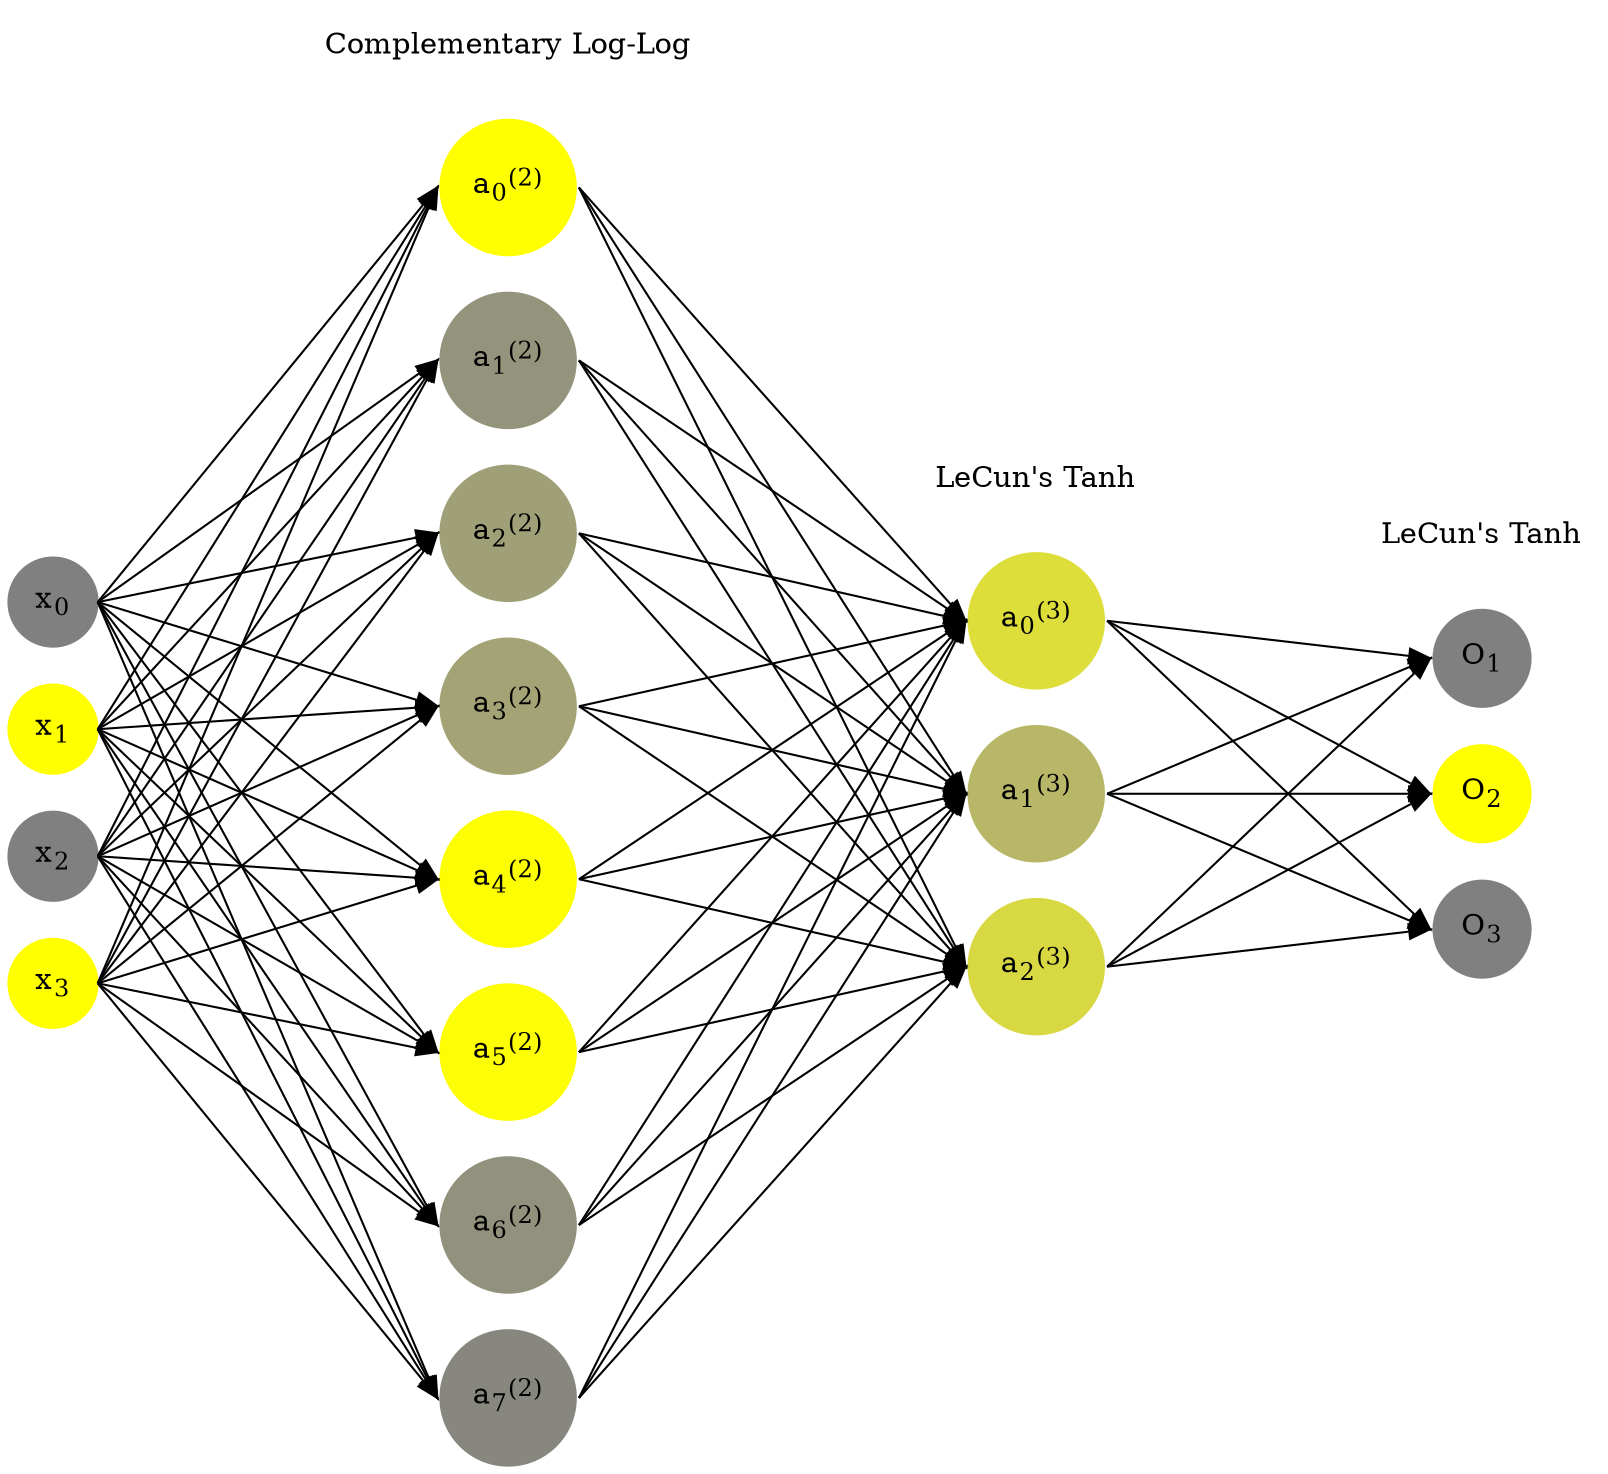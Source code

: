 digraph G {
	rankdir = LR;
	splines=false;
	edge[style=invis];
	ranksep= 1.4;
	{
	node [shape=circle, color="0.1667, 0.0, 0.5", style=filled, fillcolor="0.1667, 0.0, 0.5"];
	x0 [label=<x<sub>0</sub>>];
	}
	{
	node [shape=circle, color="0.1667, 1.0, 1.0", style=filled, fillcolor="0.1667, 1.0, 1.0"];
	x1 [label=<x<sub>1</sub>>];
	}
	{
	node [shape=circle, color="0.1667, 0.0, 0.5", style=filled, fillcolor="0.1667, 0.0, 0.5"];
	x2 [label=<x<sub>2</sub>>];
	}
	{
	node [shape=circle, color="0.1667, 1.0, 1.0", style=filled, fillcolor="0.1667, 1.0, 1.0"];
	x3 [label=<x<sub>3</sub>>];
	}
	{
	node [shape=circle, color="0.1667, 1.000000, 1.000000", style=filled, fillcolor="0.1667, 1.000000, 1.000000"];
	a02 [label=<a<sub>0</sub><sup>(2)</sup>>];
	}
	{
	node [shape=circle, color="0.1667, 0.161777, 0.580888", style=filled, fillcolor="0.1667, 0.161777, 0.580888"];
	a12 [label=<a<sub>1</sub><sup>(2)</sup>>];
	}
	{
	node [shape=circle, color="0.1667, 0.244492, 0.622246", style=filled, fillcolor="0.1667, 0.244492, 0.622246"];
	a22 [label=<a<sub>2</sub><sup>(2)</sup>>];
	}
	{
	node [shape=circle, color="0.1667, 0.275719, 0.637860", style=filled, fillcolor="0.1667, 0.275719, 0.637860"];
	a32 [label=<a<sub>3</sub><sup>(2)</sup>>];
	}
	{
	node [shape=circle, color="0.1667, 0.986795, 0.993397", style=filled, fillcolor="0.1667, 0.986795, 0.993397"];
	a42 [label=<a<sub>4</sub><sup>(2)</sup>>];
	}
	{
	node [shape=circle, color="0.1667, 0.978048, 0.989024", style=filled, fillcolor="0.1667, 0.978048, 0.989024"];
	a52 [label=<a<sub>5</sub><sup>(2)</sup>>];
	}
	{
	node [shape=circle, color="0.1667, 0.137394, 0.568697", style=filled, fillcolor="0.1667, 0.137394, 0.568697"];
	a62 [label=<a<sub>6</sub><sup>(2)</sup>>];
	}
	{
	node [shape=circle, color="0.1667, 0.055019, 0.527510", style=filled, fillcolor="0.1667, 0.055019, 0.527510"];
	a72 [label=<a<sub>7</sub><sup>(2)</sup>>];
	}
	{
	node [shape=circle, color="0.1667, 0.738511, 0.869255", style=filled, fillcolor="0.1667, 0.738511, 0.869255"];
	a03 [label=<a<sub>0</sub><sup>(3)</sup>>];
	}
	{
	node [shape=circle, color="0.1667, 0.433429, 0.716714", style=filled, fillcolor="0.1667, 0.433429, 0.716714"];
	a13 [label=<a<sub>1</sub><sup>(3)</sup>>];
	}
	{
	node [shape=circle, color="0.1667, 0.689556, 0.844778", style=filled, fillcolor="0.1667, 0.689556, 0.844778"];
	a23 [label=<a<sub>2</sub><sup>(3)</sup>>];
	}
	{
	node [shape=circle, color="0.1667, 0.0, 0.5", style=filled, fillcolor="0.1667, 0.0, 0.5"];
	O1 [label=<O<sub>1</sub>>];
	}
	{
	node [shape=circle, color="0.1667, 1.0, 1.0", style=filled, fillcolor="0.1667, 1.0, 1.0"];
	O2 [label=<O<sub>2</sub>>];
	}
	{
	node [shape=circle, color="0.1667, 0.0, 0.5", style=filled, fillcolor="0.1667, 0.0, 0.5"];
	O3 [label=<O<sub>3</sub>>];
	}
	{
	rank=same;
	x0->x1->x2->x3;
	}
	{
	rank=same;
	a02->a12->a22->a32->a42->a52->a62->a72;
	}
	{
	rank=same;
	a03->a13->a23;
	}
	{
	rank=same;
	O1->O2->O3;
	}
	l1 [shape=plaintext,label="Complementary Log-Log"];
	l1->a02;
	{rank=same; l1;a02};
	l2 [shape=plaintext,label="LeCun's Tanh"];
	l2->a03;
	{rank=same; l2;a03};
	l3 [shape=plaintext,label="LeCun's Tanh"];
	l3->O1;
	{rank=same; l3;O1};
edge[style=solid, tailport=e, headport=w];
	{x0;x1;x2;x3} -> {a02;a12;a22;a32;a42;a52;a62;a72};
	{a02;a12;a22;a32;a42;a52;a62;a72} -> {a03;a13;a23};
	{a03;a13;a23} -> {O1,O2,O3};
}